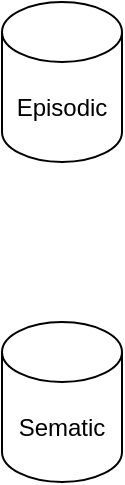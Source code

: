 <mxfile>
    <diagram id="GhC8kbVv58uVZXdx64Qk" name="Page-1">
        <mxGraphModel dx="460" dy="439" grid="1" gridSize="10" guides="1" tooltips="1" connect="1" arrows="1" fold="1" page="1" pageScale="1" pageWidth="850" pageHeight="1100" math="0" shadow="0">
            <root>
                <mxCell id="0"/>
                <mxCell id="1" parent="0"/>
                <mxCell id="17" value="Episodic" style="shape=cylinder3;whiteSpace=wrap;html=1;boundedLbl=1;backgroundOutline=1;size=15;" vertex="1" parent="1">
                    <mxGeometry x="320" y="40" width="60" height="80" as="geometry"/>
                </mxCell>
                <mxCell id="18" value="Sematic" style="shape=cylinder3;whiteSpace=wrap;html=1;boundedLbl=1;backgroundOutline=1;size=15;" vertex="1" parent="1">
                    <mxGeometry x="320" y="200" width="60" height="80" as="geometry"/>
                </mxCell>
            </root>
        </mxGraphModel>
    </diagram>
</mxfile>